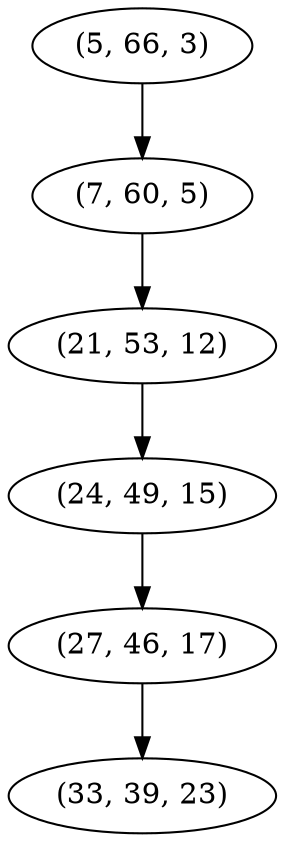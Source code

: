 digraph tree {
    "(5, 66, 3)";
    "(7, 60, 5)";
    "(21, 53, 12)";
    "(24, 49, 15)";
    "(27, 46, 17)";
    "(33, 39, 23)";
    "(5, 66, 3)" -> "(7, 60, 5)";
    "(7, 60, 5)" -> "(21, 53, 12)";
    "(21, 53, 12)" -> "(24, 49, 15)";
    "(24, 49, 15)" -> "(27, 46, 17)";
    "(27, 46, 17)" -> "(33, 39, 23)";
}
